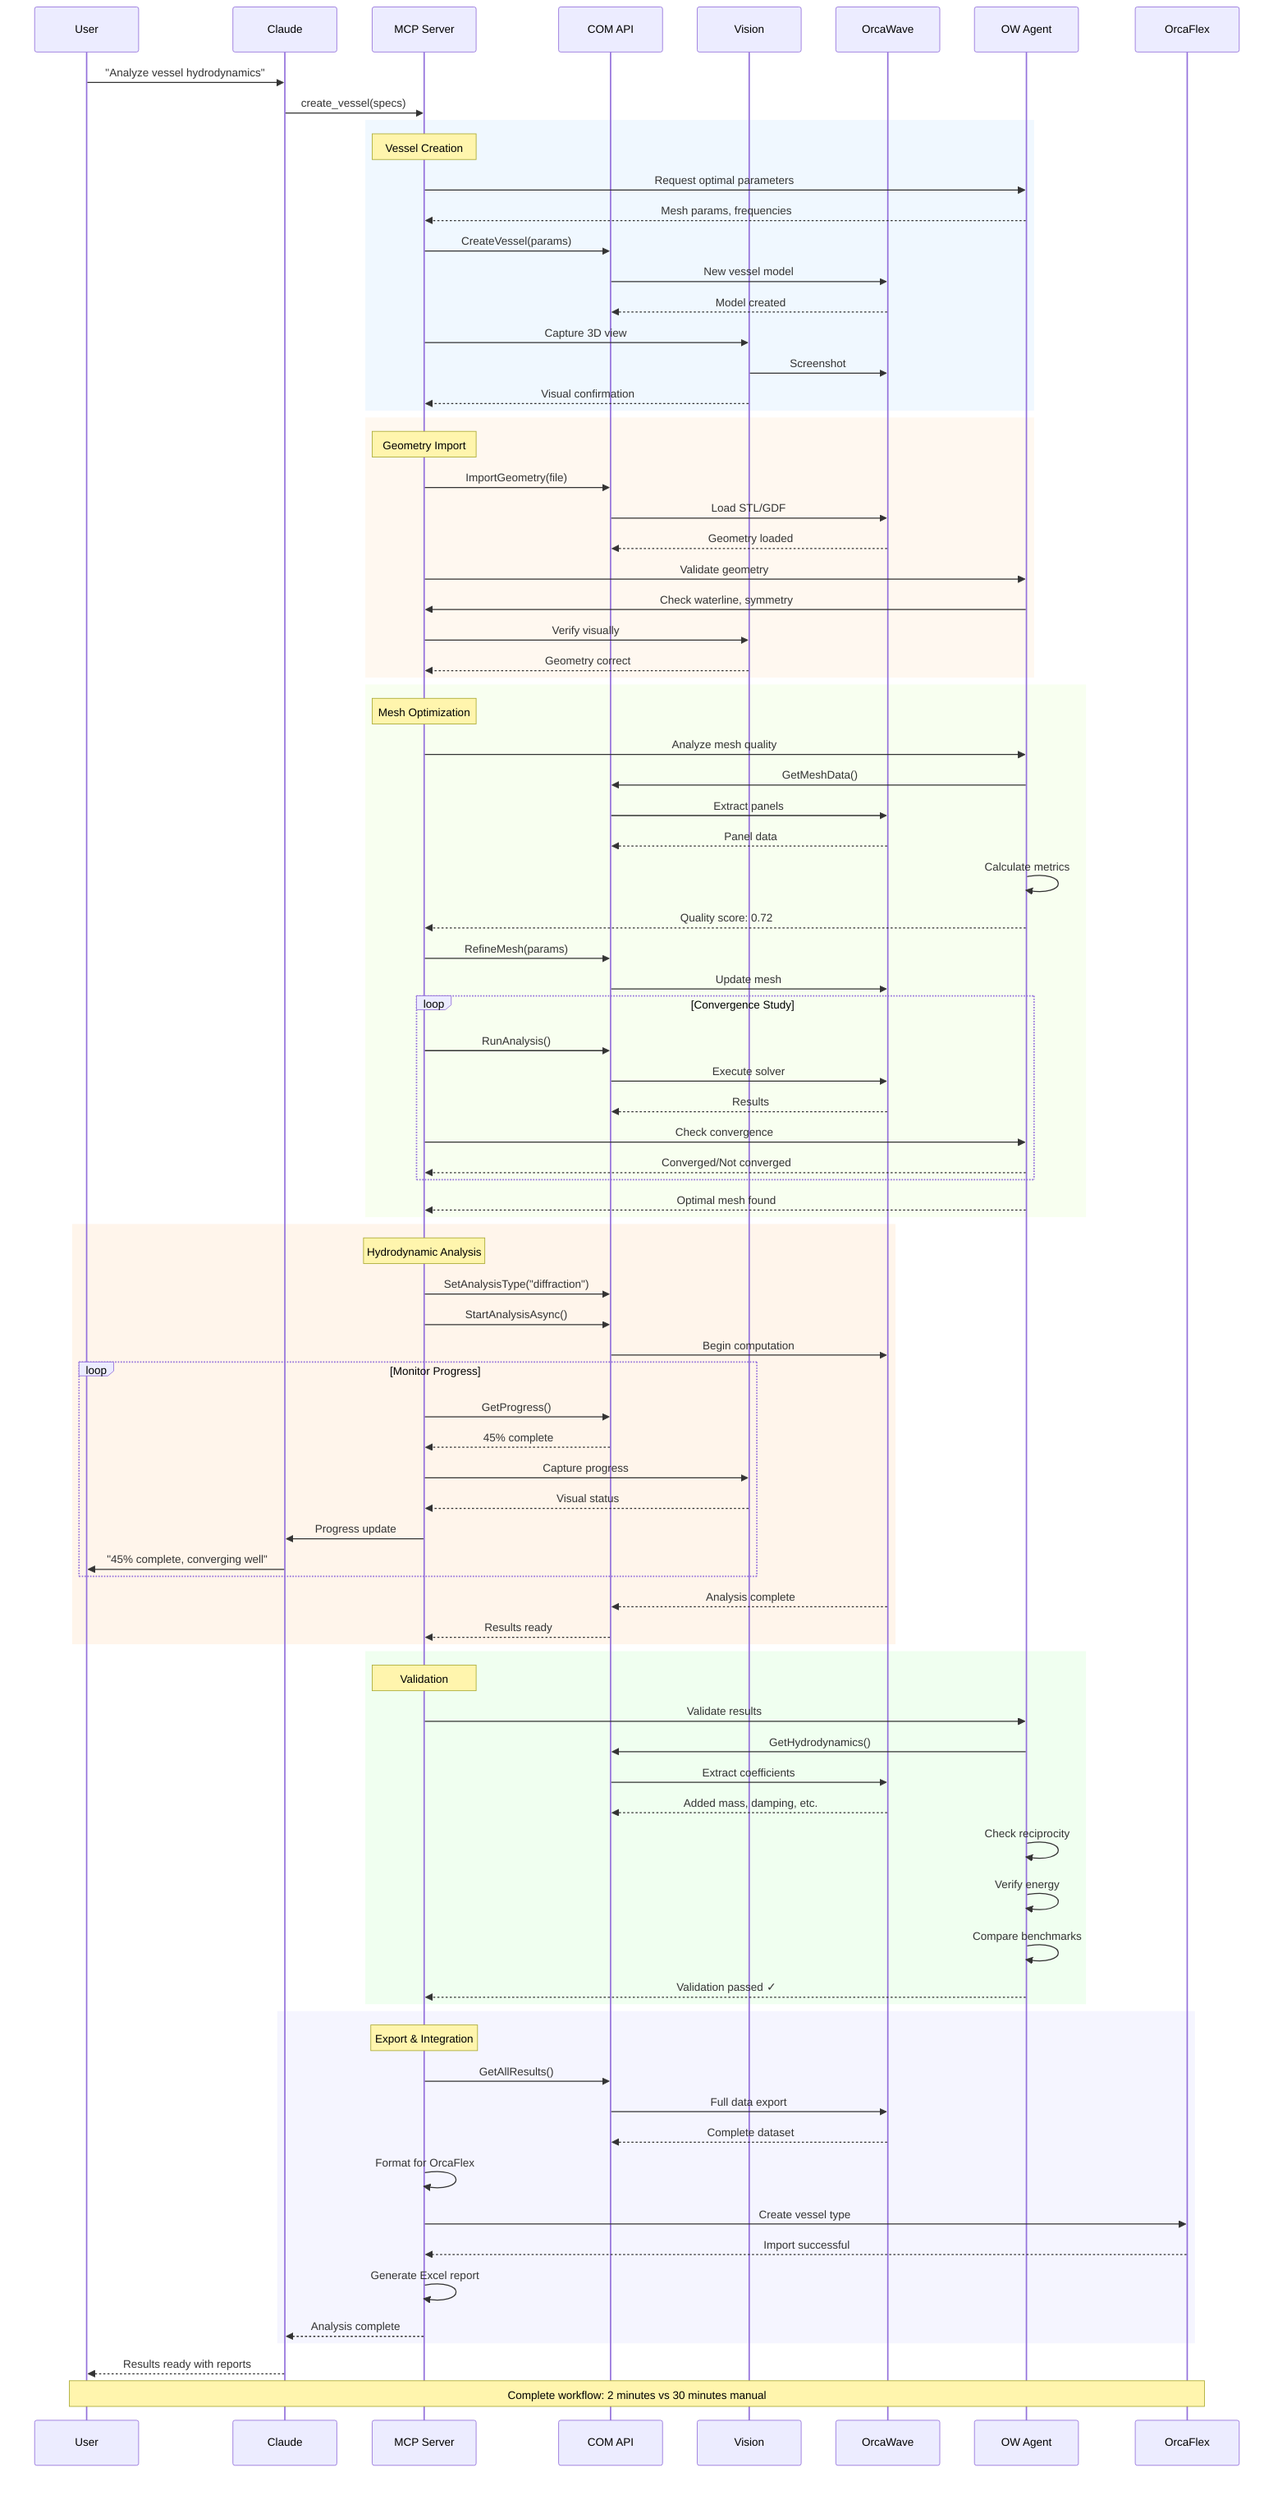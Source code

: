 sequenceDiagram
    participant User
    participant Claude
    participant MCP as MCP Server
    participant COM as COM API
    participant Vision
    participant OW as OrcaWave
    participant Agent as OW Agent
    participant OF as OrcaFlex
    
    User->>Claude: "Analyze vessel hydrodynamics"
    Claude->>MCP: create_vessel(specs)
    
    rect rgb(240, 248, 255)
        Note over MCP: Vessel Creation
        MCP->>Agent: Request optimal parameters
        Agent-->>MCP: Mesh params, frequencies
        MCP->>COM: CreateVessel(params)
        COM->>OW: New vessel model
        OW-->>COM: Model created
        MCP->>Vision: Capture 3D view
        Vision->>OW: Screenshot
        Vision-->>MCP: Visual confirmation
    end
    
    rect rgb(255, 248, 240)
        Note over MCP: Geometry Import
        MCP->>COM: ImportGeometry(file)
        COM->>OW: Load STL/GDF
        OW-->>COM: Geometry loaded
        MCP->>Agent: Validate geometry
        Agent->>MCP: Check waterline, symmetry
        MCP->>Vision: Verify visually
        Vision-->>MCP: Geometry correct
    end
    
    rect rgb(248, 255, 240)
        Note over MCP: Mesh Optimization
        MCP->>Agent: Analyze mesh quality
        Agent->>COM: GetMeshData()
        COM->>OW: Extract panels
        OW-->>COM: Panel data
        Agent->>Agent: Calculate metrics
        Agent-->>MCP: Quality score: 0.72
        MCP->>COM: RefineMesh(params)
        COM->>OW: Update mesh
        
        loop Convergence Study
            MCP->>COM: RunAnalysis()
            COM->>OW: Execute solver
            OW-->>COM: Results
            MCP->>Agent: Check convergence
            Agent-->>MCP: Converged/Not converged
        end
        
        Agent-->>MCP: Optimal mesh found
    end
    
    rect rgb(255, 245, 235)
        Note over MCP: Hydrodynamic Analysis
        MCP->>COM: SetAnalysisType("diffraction")
        MCP->>COM: StartAnalysisAsync()
        COM->>OW: Begin computation
        
        loop Monitor Progress
            MCP->>COM: GetProgress()
            COM-->>MCP: 45% complete
            MCP->>Vision: Capture progress
            Vision-->>MCP: Visual status
            MCP->>Claude: Progress update
            Claude->>User: "45% complete, converging well"
        end
        
        OW-->>COM: Analysis complete
        COM-->>MCP: Results ready
    end
    
    rect rgb(240, 255, 240)
        Note over MCP: Validation
        MCP->>Agent: Validate results
        Agent->>COM: GetHydrodynamics()
        COM->>OW: Extract coefficients
        OW-->>COM: Added mass, damping, etc.
        
        Agent->>Agent: Check reciprocity
        Agent->>Agent: Verify energy
        Agent->>Agent: Compare benchmarks
        Agent-->>MCP: Validation passed ✓
    end
    
    rect rgb(245, 245, 255)
        Note over MCP: Export & Integration
        MCP->>COM: GetAllResults()
        COM->>OW: Full data export
        OW-->>COM: Complete dataset
        
        MCP->>MCP: Format for OrcaFlex
        MCP->>OF: Create vessel type
        OF-->>MCP: Import successful
        
        MCP->>MCP: Generate Excel report
        MCP-->>Claude: Analysis complete
    end
    
    Claude-->>User: Results ready with reports
    
    Note over User, OF: Complete workflow: 2 minutes vs 30 minutes manual